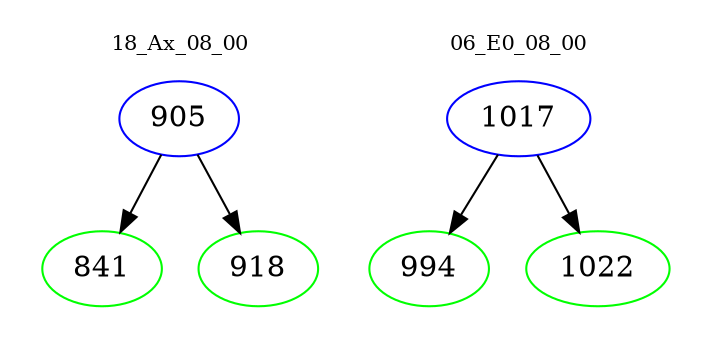 digraph{
subgraph cluster_0 {
color = white
label = "18_Ax_08_00";
fontsize=10;
T0_905 [label="905", color="blue"]
T0_905 -> T0_841 [color="black"]
T0_841 [label="841", color="green"]
T0_905 -> T0_918 [color="black"]
T0_918 [label="918", color="green"]
}
subgraph cluster_1 {
color = white
label = "06_E0_08_00";
fontsize=10;
T1_1017 [label="1017", color="blue"]
T1_1017 -> T1_994 [color="black"]
T1_994 [label="994", color="green"]
T1_1017 -> T1_1022 [color="black"]
T1_1022 [label="1022", color="green"]
}
}
